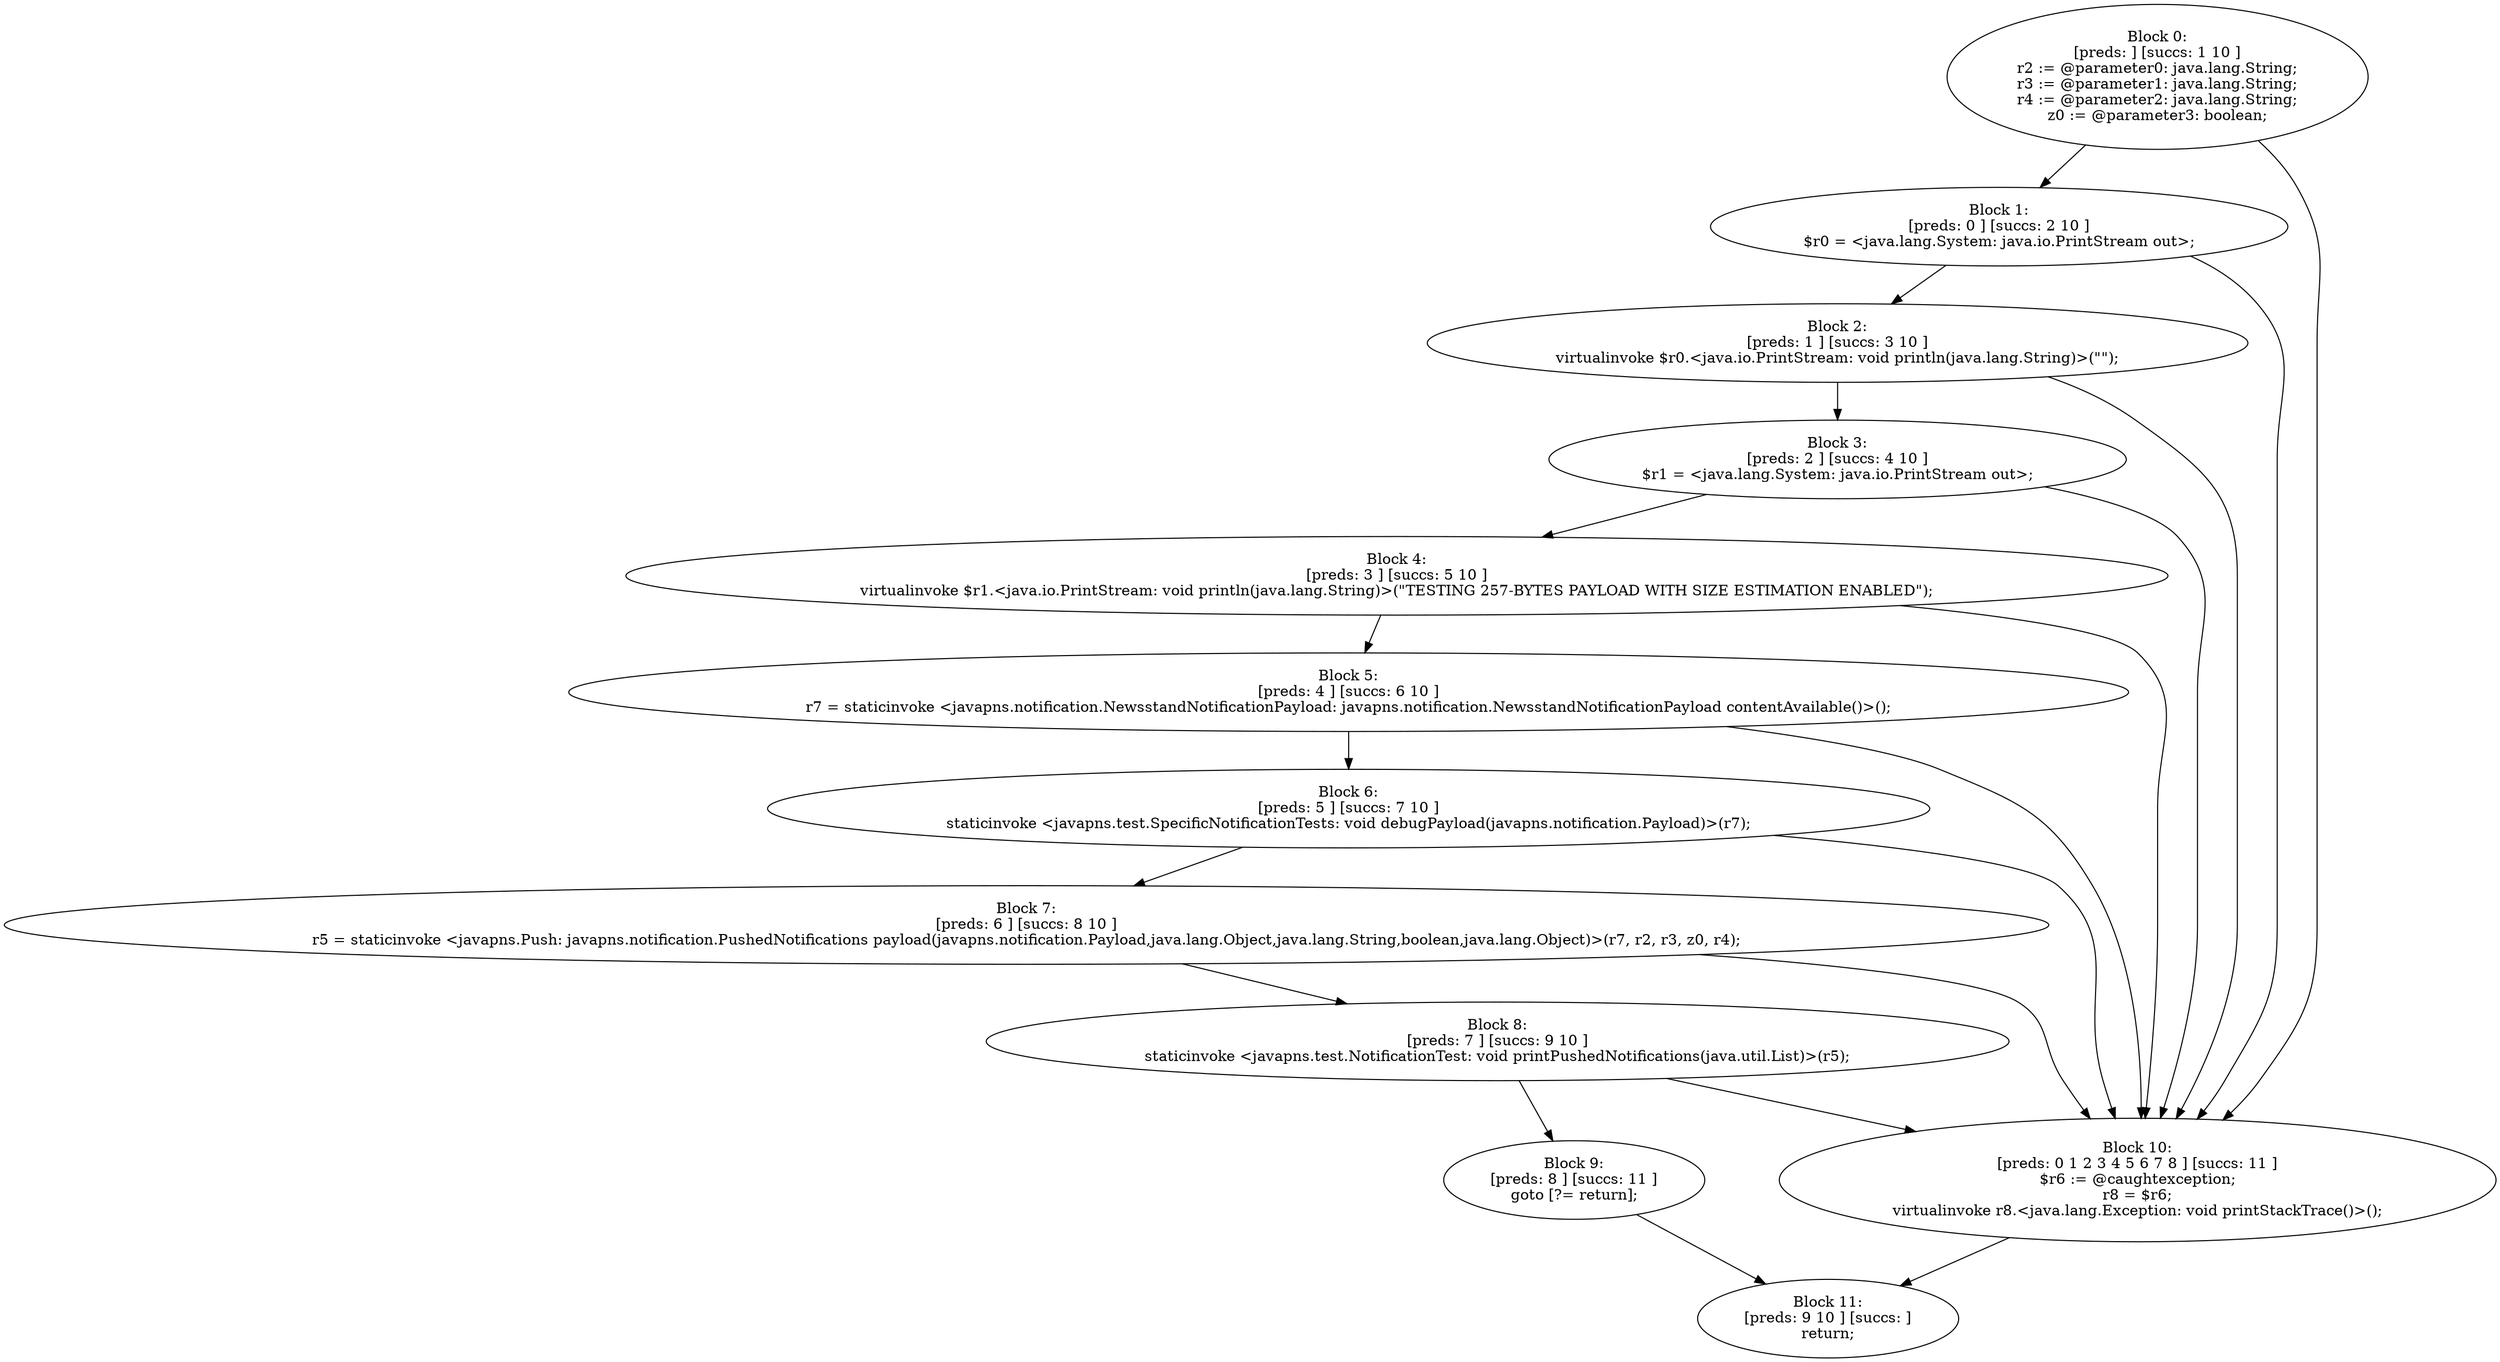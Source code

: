 digraph "unitGraph" {
    "Block 0:
[preds: ] [succs: 1 10 ]
r2 := @parameter0: java.lang.String;
r3 := @parameter1: java.lang.String;
r4 := @parameter2: java.lang.String;
z0 := @parameter3: boolean;
"
    "Block 1:
[preds: 0 ] [succs: 2 10 ]
$r0 = <java.lang.System: java.io.PrintStream out>;
"
    "Block 2:
[preds: 1 ] [succs: 3 10 ]
virtualinvoke $r0.<java.io.PrintStream: void println(java.lang.String)>(\"\");
"
    "Block 3:
[preds: 2 ] [succs: 4 10 ]
$r1 = <java.lang.System: java.io.PrintStream out>;
"
    "Block 4:
[preds: 3 ] [succs: 5 10 ]
virtualinvoke $r1.<java.io.PrintStream: void println(java.lang.String)>(\"TESTING 257-BYTES PAYLOAD WITH SIZE ESTIMATION ENABLED\");
"
    "Block 5:
[preds: 4 ] [succs: 6 10 ]
r7 = staticinvoke <javapns.notification.NewsstandNotificationPayload: javapns.notification.NewsstandNotificationPayload contentAvailable()>();
"
    "Block 6:
[preds: 5 ] [succs: 7 10 ]
staticinvoke <javapns.test.SpecificNotificationTests: void debugPayload(javapns.notification.Payload)>(r7);
"
    "Block 7:
[preds: 6 ] [succs: 8 10 ]
r5 = staticinvoke <javapns.Push: javapns.notification.PushedNotifications payload(javapns.notification.Payload,java.lang.Object,java.lang.String,boolean,java.lang.Object)>(r7, r2, r3, z0, r4);
"
    "Block 8:
[preds: 7 ] [succs: 9 10 ]
staticinvoke <javapns.test.NotificationTest: void printPushedNotifications(java.util.List)>(r5);
"
    "Block 9:
[preds: 8 ] [succs: 11 ]
goto [?= return];
"
    "Block 10:
[preds: 0 1 2 3 4 5 6 7 8 ] [succs: 11 ]
$r6 := @caughtexception;
r8 = $r6;
virtualinvoke r8.<java.lang.Exception: void printStackTrace()>();
"
    "Block 11:
[preds: 9 10 ] [succs: ]
return;
"
    "Block 0:
[preds: ] [succs: 1 10 ]
r2 := @parameter0: java.lang.String;
r3 := @parameter1: java.lang.String;
r4 := @parameter2: java.lang.String;
z0 := @parameter3: boolean;
"->"Block 1:
[preds: 0 ] [succs: 2 10 ]
$r0 = <java.lang.System: java.io.PrintStream out>;
";
    "Block 0:
[preds: ] [succs: 1 10 ]
r2 := @parameter0: java.lang.String;
r3 := @parameter1: java.lang.String;
r4 := @parameter2: java.lang.String;
z0 := @parameter3: boolean;
"->"Block 10:
[preds: 0 1 2 3 4 5 6 7 8 ] [succs: 11 ]
$r6 := @caughtexception;
r8 = $r6;
virtualinvoke r8.<java.lang.Exception: void printStackTrace()>();
";
    "Block 1:
[preds: 0 ] [succs: 2 10 ]
$r0 = <java.lang.System: java.io.PrintStream out>;
"->"Block 2:
[preds: 1 ] [succs: 3 10 ]
virtualinvoke $r0.<java.io.PrintStream: void println(java.lang.String)>(\"\");
";
    "Block 1:
[preds: 0 ] [succs: 2 10 ]
$r0 = <java.lang.System: java.io.PrintStream out>;
"->"Block 10:
[preds: 0 1 2 3 4 5 6 7 8 ] [succs: 11 ]
$r6 := @caughtexception;
r8 = $r6;
virtualinvoke r8.<java.lang.Exception: void printStackTrace()>();
";
    "Block 2:
[preds: 1 ] [succs: 3 10 ]
virtualinvoke $r0.<java.io.PrintStream: void println(java.lang.String)>(\"\");
"->"Block 3:
[preds: 2 ] [succs: 4 10 ]
$r1 = <java.lang.System: java.io.PrintStream out>;
";
    "Block 2:
[preds: 1 ] [succs: 3 10 ]
virtualinvoke $r0.<java.io.PrintStream: void println(java.lang.String)>(\"\");
"->"Block 10:
[preds: 0 1 2 3 4 5 6 7 8 ] [succs: 11 ]
$r6 := @caughtexception;
r8 = $r6;
virtualinvoke r8.<java.lang.Exception: void printStackTrace()>();
";
    "Block 3:
[preds: 2 ] [succs: 4 10 ]
$r1 = <java.lang.System: java.io.PrintStream out>;
"->"Block 4:
[preds: 3 ] [succs: 5 10 ]
virtualinvoke $r1.<java.io.PrintStream: void println(java.lang.String)>(\"TESTING 257-BYTES PAYLOAD WITH SIZE ESTIMATION ENABLED\");
";
    "Block 3:
[preds: 2 ] [succs: 4 10 ]
$r1 = <java.lang.System: java.io.PrintStream out>;
"->"Block 10:
[preds: 0 1 2 3 4 5 6 7 8 ] [succs: 11 ]
$r6 := @caughtexception;
r8 = $r6;
virtualinvoke r8.<java.lang.Exception: void printStackTrace()>();
";
    "Block 4:
[preds: 3 ] [succs: 5 10 ]
virtualinvoke $r1.<java.io.PrintStream: void println(java.lang.String)>(\"TESTING 257-BYTES PAYLOAD WITH SIZE ESTIMATION ENABLED\");
"->"Block 5:
[preds: 4 ] [succs: 6 10 ]
r7 = staticinvoke <javapns.notification.NewsstandNotificationPayload: javapns.notification.NewsstandNotificationPayload contentAvailable()>();
";
    "Block 4:
[preds: 3 ] [succs: 5 10 ]
virtualinvoke $r1.<java.io.PrintStream: void println(java.lang.String)>(\"TESTING 257-BYTES PAYLOAD WITH SIZE ESTIMATION ENABLED\");
"->"Block 10:
[preds: 0 1 2 3 4 5 6 7 8 ] [succs: 11 ]
$r6 := @caughtexception;
r8 = $r6;
virtualinvoke r8.<java.lang.Exception: void printStackTrace()>();
";
    "Block 5:
[preds: 4 ] [succs: 6 10 ]
r7 = staticinvoke <javapns.notification.NewsstandNotificationPayload: javapns.notification.NewsstandNotificationPayload contentAvailable()>();
"->"Block 6:
[preds: 5 ] [succs: 7 10 ]
staticinvoke <javapns.test.SpecificNotificationTests: void debugPayload(javapns.notification.Payload)>(r7);
";
    "Block 5:
[preds: 4 ] [succs: 6 10 ]
r7 = staticinvoke <javapns.notification.NewsstandNotificationPayload: javapns.notification.NewsstandNotificationPayload contentAvailable()>();
"->"Block 10:
[preds: 0 1 2 3 4 5 6 7 8 ] [succs: 11 ]
$r6 := @caughtexception;
r8 = $r6;
virtualinvoke r8.<java.lang.Exception: void printStackTrace()>();
";
    "Block 6:
[preds: 5 ] [succs: 7 10 ]
staticinvoke <javapns.test.SpecificNotificationTests: void debugPayload(javapns.notification.Payload)>(r7);
"->"Block 7:
[preds: 6 ] [succs: 8 10 ]
r5 = staticinvoke <javapns.Push: javapns.notification.PushedNotifications payload(javapns.notification.Payload,java.lang.Object,java.lang.String,boolean,java.lang.Object)>(r7, r2, r3, z0, r4);
";
    "Block 6:
[preds: 5 ] [succs: 7 10 ]
staticinvoke <javapns.test.SpecificNotificationTests: void debugPayload(javapns.notification.Payload)>(r7);
"->"Block 10:
[preds: 0 1 2 3 4 5 6 7 8 ] [succs: 11 ]
$r6 := @caughtexception;
r8 = $r6;
virtualinvoke r8.<java.lang.Exception: void printStackTrace()>();
";
    "Block 7:
[preds: 6 ] [succs: 8 10 ]
r5 = staticinvoke <javapns.Push: javapns.notification.PushedNotifications payload(javapns.notification.Payload,java.lang.Object,java.lang.String,boolean,java.lang.Object)>(r7, r2, r3, z0, r4);
"->"Block 8:
[preds: 7 ] [succs: 9 10 ]
staticinvoke <javapns.test.NotificationTest: void printPushedNotifications(java.util.List)>(r5);
";
    "Block 7:
[preds: 6 ] [succs: 8 10 ]
r5 = staticinvoke <javapns.Push: javapns.notification.PushedNotifications payload(javapns.notification.Payload,java.lang.Object,java.lang.String,boolean,java.lang.Object)>(r7, r2, r3, z0, r4);
"->"Block 10:
[preds: 0 1 2 3 4 5 6 7 8 ] [succs: 11 ]
$r6 := @caughtexception;
r8 = $r6;
virtualinvoke r8.<java.lang.Exception: void printStackTrace()>();
";
    "Block 8:
[preds: 7 ] [succs: 9 10 ]
staticinvoke <javapns.test.NotificationTest: void printPushedNotifications(java.util.List)>(r5);
"->"Block 9:
[preds: 8 ] [succs: 11 ]
goto [?= return];
";
    "Block 8:
[preds: 7 ] [succs: 9 10 ]
staticinvoke <javapns.test.NotificationTest: void printPushedNotifications(java.util.List)>(r5);
"->"Block 10:
[preds: 0 1 2 3 4 5 6 7 8 ] [succs: 11 ]
$r6 := @caughtexception;
r8 = $r6;
virtualinvoke r8.<java.lang.Exception: void printStackTrace()>();
";
    "Block 9:
[preds: 8 ] [succs: 11 ]
goto [?= return];
"->"Block 11:
[preds: 9 10 ] [succs: ]
return;
";
    "Block 10:
[preds: 0 1 2 3 4 5 6 7 8 ] [succs: 11 ]
$r6 := @caughtexception;
r8 = $r6;
virtualinvoke r8.<java.lang.Exception: void printStackTrace()>();
"->"Block 11:
[preds: 9 10 ] [succs: ]
return;
";
}

